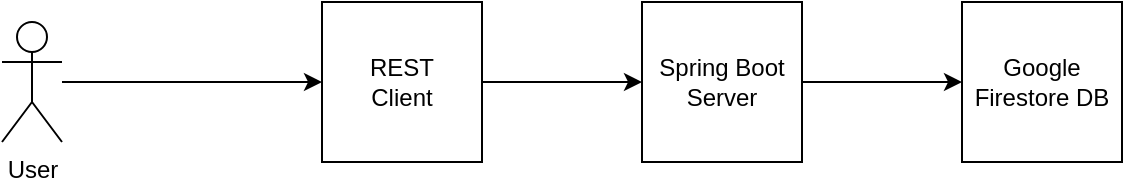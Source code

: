 <mxfile version="13.3.5" type="device"><diagram id="UtSq3UzXcqKiTc0gq-Mv" name="Page-1"><mxGraphModel dx="1102" dy="819" grid="1" gridSize="10" guides="1" tooltips="1" connect="1" arrows="1" fold="1" page="1" pageScale="1" pageWidth="1169" pageHeight="827" math="0" shadow="0"><root><mxCell id="0"/><mxCell id="1" parent="0"/><mxCell id="RTfiBvfG5rI7mECh-ewo-10" value="" style="group" vertex="1" connectable="0" parent="1"><mxGeometry x="230" y="290" width="560" height="80" as="geometry"/></mxCell><mxCell id="RTfiBvfG5rI7mECh-ewo-1" value="REST&lt;br&gt;Client" style="whiteSpace=wrap;html=1;aspect=fixed;" vertex="1" parent="RTfiBvfG5rI7mECh-ewo-10"><mxGeometry x="160" width="80" height="80" as="geometry"/></mxCell><mxCell id="RTfiBvfG5rI7mECh-ewo-2" value="User&lt;br&gt;" style="shape=umlActor;verticalLabelPosition=bottom;labelBackgroundColor=#ffffff;verticalAlign=top;html=1;outlineConnect=0;" vertex="1" parent="RTfiBvfG5rI7mECh-ewo-10"><mxGeometry y="10" width="30" height="60" as="geometry"/></mxCell><mxCell id="RTfiBvfG5rI7mECh-ewo-3" value="Spring Boot&lt;br&gt;Server" style="whiteSpace=wrap;html=1;aspect=fixed;" vertex="1" parent="RTfiBvfG5rI7mECh-ewo-10"><mxGeometry x="320" width="80" height="80" as="geometry"/></mxCell><mxCell id="RTfiBvfG5rI7mECh-ewo-4" value="Google&lt;br&gt;Firestore DB" style="whiteSpace=wrap;html=1;aspect=fixed;" vertex="1" parent="RTfiBvfG5rI7mECh-ewo-10"><mxGeometry x="480" width="80" height="80" as="geometry"/></mxCell><mxCell id="RTfiBvfG5rI7mECh-ewo-6" style="edgeStyle=orthogonalEdgeStyle;rounded=0;orthogonalLoop=1;jettySize=auto;html=1;entryX=0;entryY=0.5;entryDx=0;entryDy=0;" edge="1" parent="RTfiBvfG5rI7mECh-ewo-10" source="RTfiBvfG5rI7mECh-ewo-2" target="RTfiBvfG5rI7mECh-ewo-1"><mxGeometry relative="1" as="geometry"/></mxCell><mxCell id="RTfiBvfG5rI7mECh-ewo-7" style="edgeStyle=orthogonalEdgeStyle;rounded=0;orthogonalLoop=1;jettySize=auto;html=1;entryX=0;entryY=0.5;entryDx=0;entryDy=0;" edge="1" parent="RTfiBvfG5rI7mECh-ewo-10" source="RTfiBvfG5rI7mECh-ewo-1" target="RTfiBvfG5rI7mECh-ewo-3"><mxGeometry relative="1" as="geometry"/></mxCell><mxCell id="RTfiBvfG5rI7mECh-ewo-8" style="edgeStyle=orthogonalEdgeStyle;rounded=0;orthogonalLoop=1;jettySize=auto;html=1;entryX=0;entryY=0.5;entryDx=0;entryDy=0;" edge="1" parent="RTfiBvfG5rI7mECh-ewo-10" source="RTfiBvfG5rI7mECh-ewo-3" target="RTfiBvfG5rI7mECh-ewo-4"><mxGeometry relative="1" as="geometry"/></mxCell></root></mxGraphModel></diagram></mxfile>